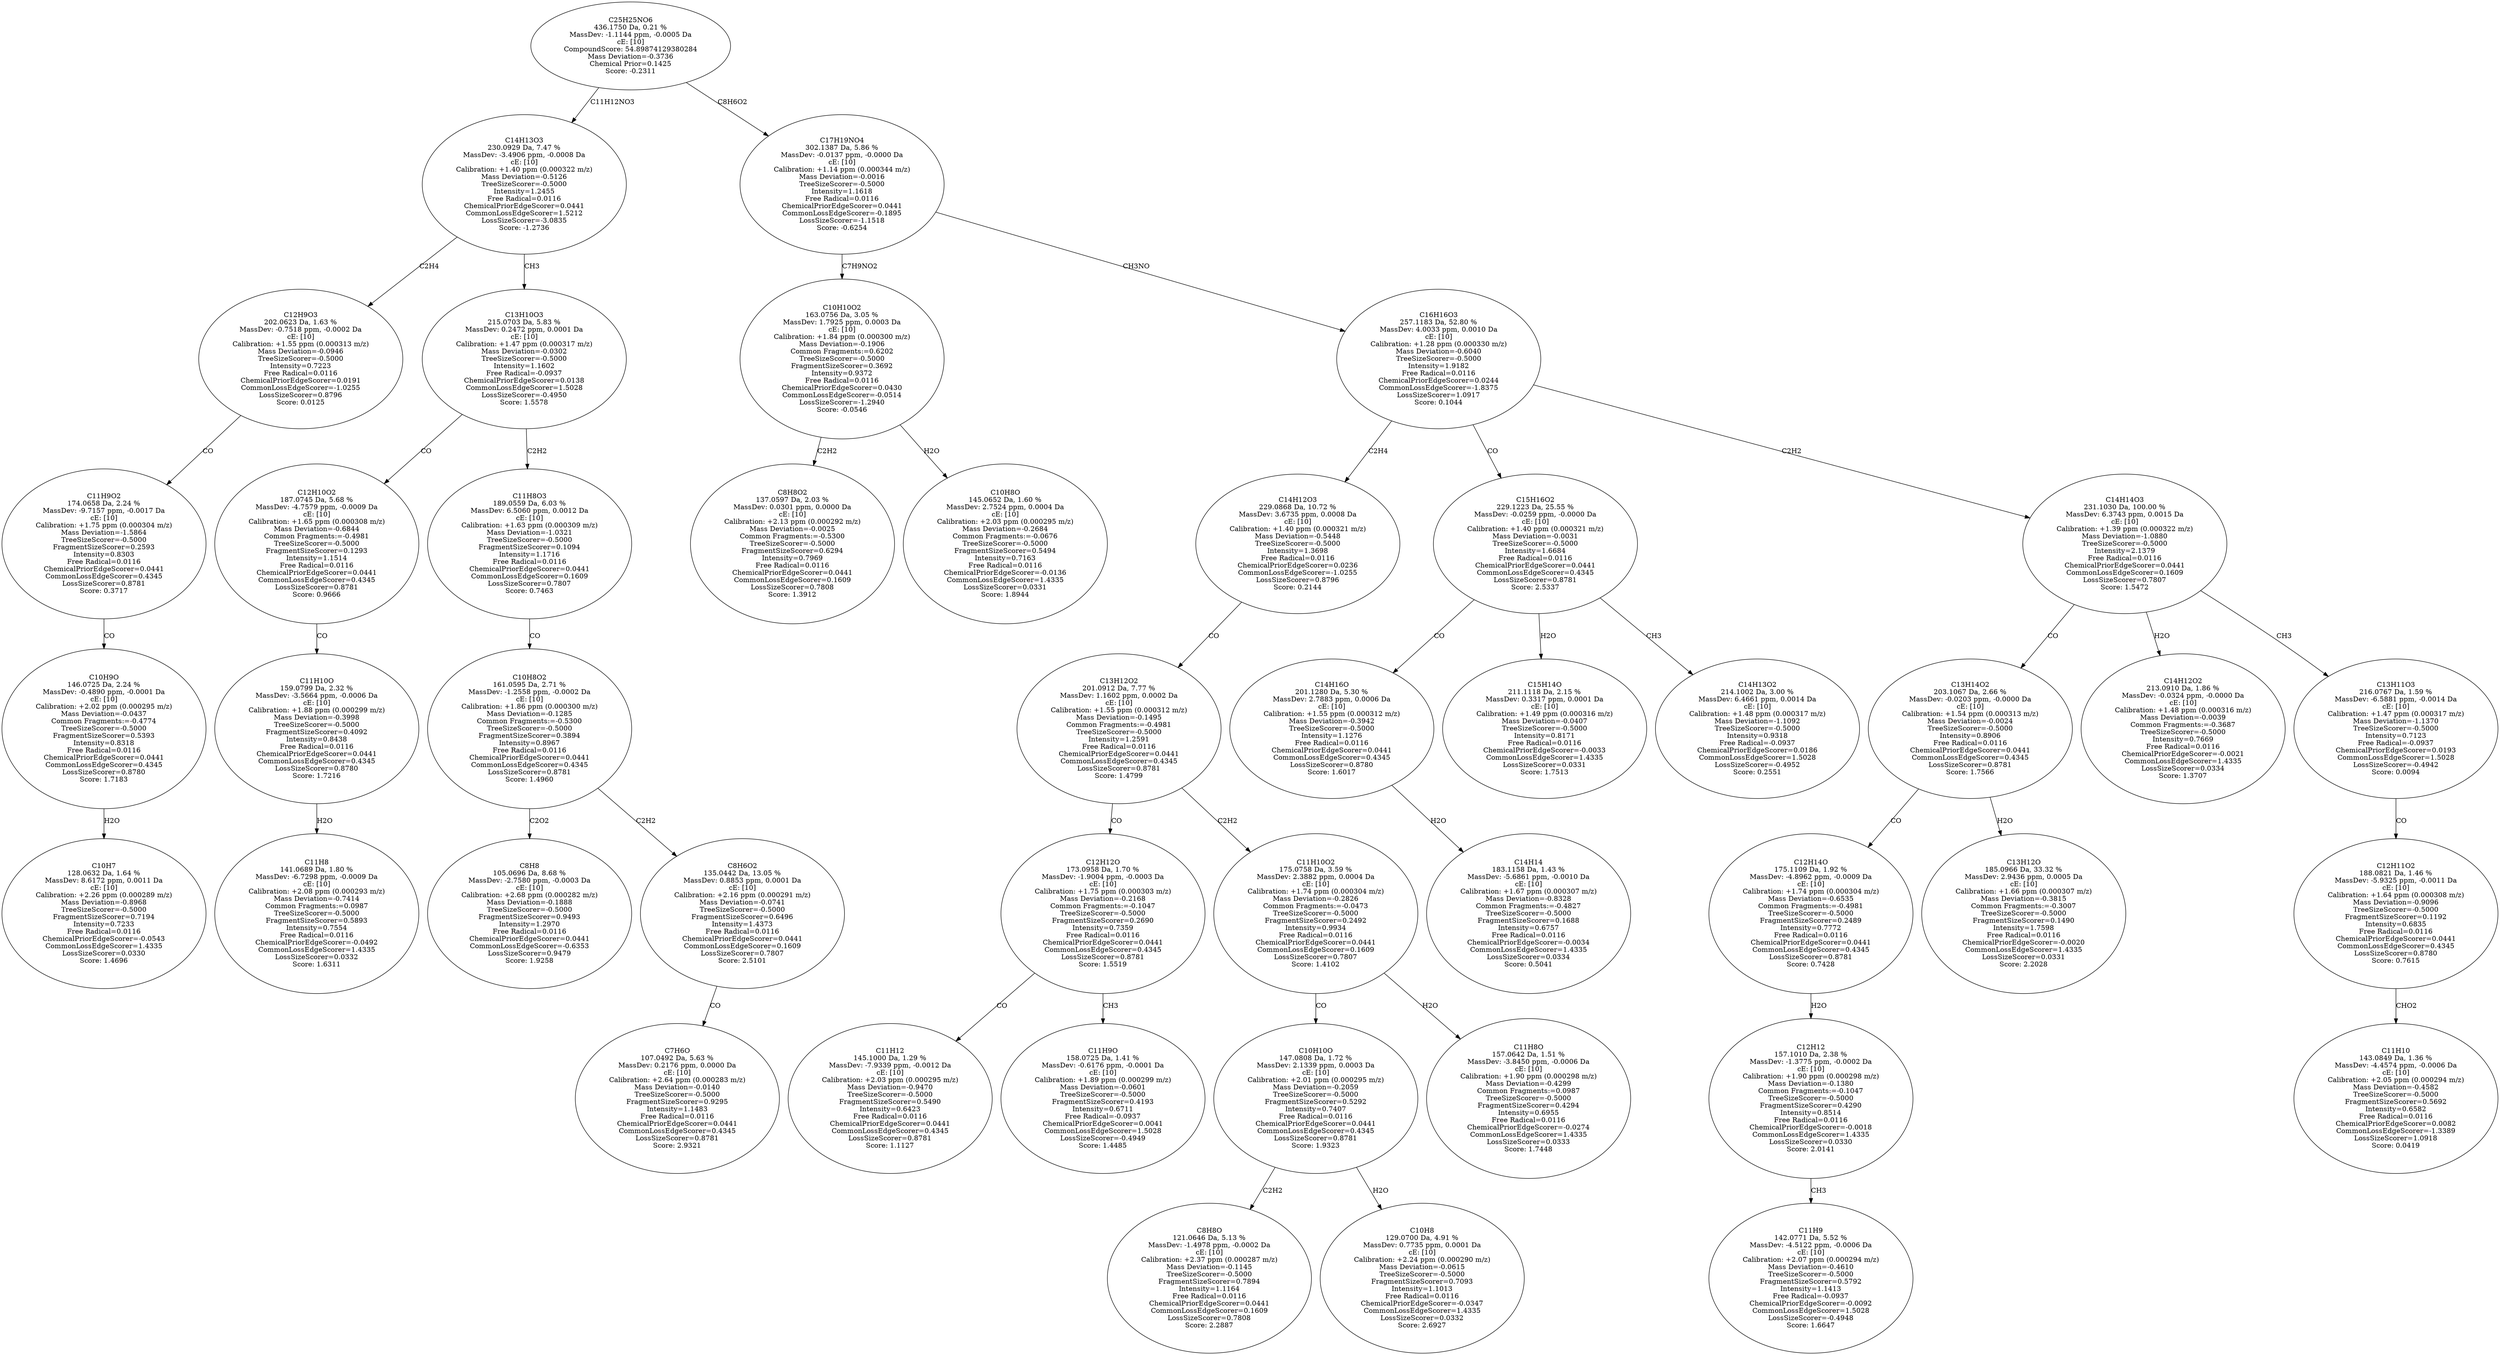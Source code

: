 strict digraph {
v1 [label="C10H7\n128.0632 Da, 1.64 %\nMassDev: 8.6172 ppm, 0.0011 Da\ncE: [10]\nCalibration: +2.26 ppm (0.000289 m/z)\nMass Deviation=-0.8968\nTreeSizeScorer=-0.5000\nFragmentSizeScorer=0.7194\nIntensity=0.7233\nFree Radical=0.0116\nChemicalPriorEdgeScorer=-0.0543\nCommonLossEdgeScorer=1.4335\nLossSizeScorer=0.0330\nScore: 1.4696"];
v2 [label="C10H9O\n146.0725 Da, 2.24 %\nMassDev: -0.4890 ppm, -0.0001 Da\ncE: [10]\nCalibration: +2.02 ppm (0.000295 m/z)\nMass Deviation=-0.0437\nCommon Fragments:=-0.4774\nTreeSizeScorer=-0.5000\nFragmentSizeScorer=0.5393\nIntensity=0.8318\nFree Radical=0.0116\nChemicalPriorEdgeScorer=0.0441\nCommonLossEdgeScorer=0.4345\nLossSizeScorer=0.8780\nScore: 1.7183"];
v3 [label="C11H9O2\n174.0658 Da, 2.24 %\nMassDev: -9.7157 ppm, -0.0017 Da\ncE: [10]\nCalibration: +1.75 ppm (0.000304 m/z)\nMass Deviation=-1.5864\nTreeSizeScorer=-0.5000\nFragmentSizeScorer=0.2593\nIntensity=0.8303\nFree Radical=0.0116\nChemicalPriorEdgeScorer=0.0441\nCommonLossEdgeScorer=0.4345\nLossSizeScorer=0.8781\nScore: 0.3717"];
v4 [label="C12H9O3\n202.0623 Da, 1.63 %\nMassDev: -0.7518 ppm, -0.0002 Da\ncE: [10]\nCalibration: +1.55 ppm (0.000313 m/z)\nMass Deviation=-0.0946\nTreeSizeScorer=-0.5000\nIntensity=0.7223\nFree Radical=0.0116\nChemicalPriorEdgeScorer=0.0191\nCommonLossEdgeScorer=-1.0255\nLossSizeScorer=0.8796\nScore: 0.0125"];
v5 [label="C11H8\n141.0689 Da, 1.80 %\nMassDev: -6.7298 ppm, -0.0009 Da\ncE: [10]\nCalibration: +2.08 ppm (0.000293 m/z)\nMass Deviation=-0.7414\nCommon Fragments:=0.0987\nTreeSizeScorer=-0.5000\nFragmentSizeScorer=0.5893\nIntensity=0.7554\nFree Radical=0.0116\nChemicalPriorEdgeScorer=-0.0492\nCommonLossEdgeScorer=1.4335\nLossSizeScorer=0.0332\nScore: 1.6311"];
v6 [label="C11H10O\n159.0799 Da, 2.32 %\nMassDev: -3.5664 ppm, -0.0006 Da\ncE: [10]\nCalibration: +1.88 ppm (0.000299 m/z)\nMass Deviation=-0.3998\nTreeSizeScorer=-0.5000\nFragmentSizeScorer=0.4092\nIntensity=0.8438\nFree Radical=0.0116\nChemicalPriorEdgeScorer=0.0441\nCommonLossEdgeScorer=0.4345\nLossSizeScorer=0.8780\nScore: 1.7216"];
v7 [label="C12H10O2\n187.0745 Da, 5.68 %\nMassDev: -4.7579 ppm, -0.0009 Da\ncE: [10]\nCalibration: +1.65 ppm (0.000308 m/z)\nMass Deviation=-0.6844\nCommon Fragments:=-0.4981\nTreeSizeScorer=-0.5000\nFragmentSizeScorer=0.1293\nIntensity=1.1514\nFree Radical=0.0116\nChemicalPriorEdgeScorer=0.0441\nCommonLossEdgeScorer=0.4345\nLossSizeScorer=0.8781\nScore: 0.9666"];
v8 [label="C8H8\n105.0696 Da, 8.68 %\nMassDev: -2.7580 ppm, -0.0003 Da\ncE: [10]\nCalibration: +2.68 ppm (0.000282 m/z)\nMass Deviation=-0.1888\nTreeSizeScorer=-0.5000\nFragmentSizeScorer=0.9493\nIntensity=1.2970\nFree Radical=0.0116\nChemicalPriorEdgeScorer=0.0441\nCommonLossEdgeScorer=-0.6353\nLossSizeScorer=0.9479\nScore: 1.9258"];
v9 [label="C7H6O\n107.0492 Da, 5.63 %\nMassDev: 0.2176 ppm, 0.0000 Da\ncE: [10]\nCalibration: +2.64 ppm (0.000283 m/z)\nMass Deviation=-0.0140\nTreeSizeScorer=-0.5000\nFragmentSizeScorer=0.9295\nIntensity=1.1483\nFree Radical=0.0116\nChemicalPriorEdgeScorer=0.0441\nCommonLossEdgeScorer=0.4345\nLossSizeScorer=0.8781\nScore: 2.9321"];
v10 [label="C8H6O2\n135.0442 Da, 13.05 %\nMassDev: 0.8853 ppm, 0.0001 Da\ncE: [10]\nCalibration: +2.16 ppm (0.000291 m/z)\nMass Deviation=-0.0741\nTreeSizeScorer=-0.5000\nFragmentSizeScorer=0.6496\nIntensity=1.4373\nFree Radical=0.0116\nChemicalPriorEdgeScorer=0.0441\nCommonLossEdgeScorer=0.1609\nLossSizeScorer=0.7807\nScore: 2.5101"];
v11 [label="C10H8O2\n161.0595 Da, 2.71 %\nMassDev: -1.2558 ppm, -0.0002 Da\ncE: [10]\nCalibration: +1.86 ppm (0.000300 m/z)\nMass Deviation=-0.1285\nCommon Fragments:=-0.5300\nTreeSizeScorer=-0.5000\nFragmentSizeScorer=0.3894\nIntensity=0.8967\nFree Radical=0.0116\nChemicalPriorEdgeScorer=0.0441\nCommonLossEdgeScorer=0.4345\nLossSizeScorer=0.8781\nScore: 1.4960"];
v12 [label="C11H8O3\n189.0559 Da, 6.03 %\nMassDev: 6.5060 ppm, 0.0012 Da\ncE: [10]\nCalibration: +1.63 ppm (0.000309 m/z)\nMass Deviation=-1.0321\nTreeSizeScorer=-0.5000\nFragmentSizeScorer=0.1094\nIntensity=1.1716\nFree Radical=0.0116\nChemicalPriorEdgeScorer=0.0441\nCommonLossEdgeScorer=0.1609\nLossSizeScorer=0.7807\nScore: 0.7463"];
v13 [label="C13H10O3\n215.0703 Da, 5.83 %\nMassDev: 0.2472 ppm, 0.0001 Da\ncE: [10]\nCalibration: +1.47 ppm (0.000317 m/z)\nMass Deviation=-0.0302\nTreeSizeScorer=-0.5000\nIntensity=1.1602\nFree Radical=-0.0937\nChemicalPriorEdgeScorer=0.0138\nCommonLossEdgeScorer=1.5028\nLossSizeScorer=-0.4950\nScore: 1.5578"];
v14 [label="C14H13O3\n230.0929 Da, 7.47 %\nMassDev: -3.4906 ppm, -0.0008 Da\ncE: [10]\nCalibration: +1.40 ppm (0.000322 m/z)\nMass Deviation=-0.5126\nTreeSizeScorer=-0.5000\nIntensity=1.2455\nFree Radical=0.0116\nChemicalPriorEdgeScorer=0.0441\nCommonLossEdgeScorer=1.5212\nLossSizeScorer=-3.0835\nScore: -1.2736"];
v15 [label="C8H8O2\n137.0597 Da, 2.03 %\nMassDev: 0.0301 ppm, 0.0000 Da\ncE: [10]\nCalibration: +2.13 ppm (0.000292 m/z)\nMass Deviation=-0.0025\nCommon Fragments:=-0.5300\nTreeSizeScorer=-0.5000\nFragmentSizeScorer=0.6294\nIntensity=0.7969\nFree Radical=0.0116\nChemicalPriorEdgeScorer=0.0441\nCommonLossEdgeScorer=0.1609\nLossSizeScorer=0.7808\nScore: 1.3912"];
v16 [label="C10H8O\n145.0652 Da, 1.60 %\nMassDev: 2.7524 ppm, 0.0004 Da\ncE: [10]\nCalibration: +2.03 ppm (0.000295 m/z)\nMass Deviation=-0.2684\nCommon Fragments:=-0.0676\nTreeSizeScorer=-0.5000\nFragmentSizeScorer=0.5494\nIntensity=0.7163\nFree Radical=0.0116\nChemicalPriorEdgeScorer=-0.0136\nCommonLossEdgeScorer=1.4335\nLossSizeScorer=0.0331\nScore: 1.8944"];
v17 [label="C10H10O2\n163.0756 Da, 3.05 %\nMassDev: 1.7925 ppm, 0.0003 Da\ncE: [10]\nCalibration: +1.84 ppm (0.000300 m/z)\nMass Deviation=-0.1906\nCommon Fragments:=0.6202\nTreeSizeScorer=-0.5000\nFragmentSizeScorer=0.3692\nIntensity=0.9372\nFree Radical=0.0116\nChemicalPriorEdgeScorer=0.0430\nCommonLossEdgeScorer=-0.0514\nLossSizeScorer=-1.2940\nScore: -0.0546"];
v18 [label="C11H12\n145.1000 Da, 1.29 %\nMassDev: -7.9339 ppm, -0.0012 Da\ncE: [10]\nCalibration: +2.03 ppm (0.000295 m/z)\nMass Deviation=-0.9470\nTreeSizeScorer=-0.5000\nFragmentSizeScorer=0.5490\nIntensity=0.6423\nFree Radical=0.0116\nChemicalPriorEdgeScorer=0.0441\nCommonLossEdgeScorer=0.4345\nLossSizeScorer=0.8781\nScore: 1.1127"];
v19 [label="C11H9O\n158.0725 Da, 1.41 %\nMassDev: -0.6176 ppm, -0.0001 Da\ncE: [10]\nCalibration: +1.89 ppm (0.000299 m/z)\nMass Deviation=-0.0601\nTreeSizeScorer=-0.5000\nFragmentSizeScorer=0.4193\nIntensity=0.6711\nFree Radical=-0.0937\nChemicalPriorEdgeScorer=0.0041\nCommonLossEdgeScorer=1.5028\nLossSizeScorer=-0.4949\nScore: 1.4485"];
v20 [label="C12H12O\n173.0958 Da, 1.70 %\nMassDev: -1.9004 ppm, -0.0003 Da\ncE: [10]\nCalibration: +1.75 ppm (0.000303 m/z)\nMass Deviation=-0.2168\nCommon Fragments:=-0.1047\nTreeSizeScorer=-0.5000\nFragmentSizeScorer=0.2690\nIntensity=0.7359\nFree Radical=0.0116\nChemicalPriorEdgeScorer=0.0441\nCommonLossEdgeScorer=0.4345\nLossSizeScorer=0.8781\nScore: 1.5519"];
v21 [label="C8H8O\n121.0646 Da, 5.13 %\nMassDev: -1.4978 ppm, -0.0002 Da\ncE: [10]\nCalibration: +2.37 ppm (0.000287 m/z)\nMass Deviation=-0.1145\nTreeSizeScorer=-0.5000\nFragmentSizeScorer=0.7894\nIntensity=1.1164\nFree Radical=0.0116\nChemicalPriorEdgeScorer=0.0441\nCommonLossEdgeScorer=0.1609\nLossSizeScorer=0.7808\nScore: 2.2887"];
v22 [label="C10H8\n129.0700 Da, 4.91 %\nMassDev: 0.7735 ppm, 0.0001 Da\ncE: [10]\nCalibration: +2.24 ppm (0.000290 m/z)\nMass Deviation=-0.0615\nTreeSizeScorer=-0.5000\nFragmentSizeScorer=0.7093\nIntensity=1.1013\nFree Radical=0.0116\nChemicalPriorEdgeScorer=-0.0347\nCommonLossEdgeScorer=1.4335\nLossSizeScorer=0.0332\nScore: 2.6927"];
v23 [label="C10H10O\n147.0808 Da, 1.72 %\nMassDev: 2.1339 ppm, 0.0003 Da\ncE: [10]\nCalibration: +2.01 ppm (0.000295 m/z)\nMass Deviation=-0.2059\nTreeSizeScorer=-0.5000\nFragmentSizeScorer=0.5292\nIntensity=0.7407\nFree Radical=0.0116\nChemicalPriorEdgeScorer=0.0441\nCommonLossEdgeScorer=0.4345\nLossSizeScorer=0.8781\nScore: 1.9323"];
v24 [label="C11H8O\n157.0642 Da, 1.51 %\nMassDev: -3.8450 ppm, -0.0006 Da\ncE: [10]\nCalibration: +1.90 ppm (0.000298 m/z)\nMass Deviation=-0.4299\nCommon Fragments:=0.0987\nTreeSizeScorer=-0.5000\nFragmentSizeScorer=0.4294\nIntensity=0.6955\nFree Radical=0.0116\nChemicalPriorEdgeScorer=-0.0274\nCommonLossEdgeScorer=1.4335\nLossSizeScorer=0.0333\nScore: 1.7448"];
v25 [label="C11H10O2\n175.0758 Da, 3.59 %\nMassDev: 2.3882 ppm, 0.0004 Da\ncE: [10]\nCalibration: +1.74 ppm (0.000304 m/z)\nMass Deviation=-0.2826\nCommon Fragments:=-0.0473\nTreeSizeScorer=-0.5000\nFragmentSizeScorer=0.2492\nIntensity=0.9934\nFree Radical=0.0116\nChemicalPriorEdgeScorer=0.0441\nCommonLossEdgeScorer=0.1609\nLossSizeScorer=0.7807\nScore: 1.4102"];
v26 [label="C13H12O2\n201.0912 Da, 7.77 %\nMassDev: 1.1602 ppm, 0.0002 Da\ncE: [10]\nCalibration: +1.55 ppm (0.000312 m/z)\nMass Deviation=-0.1495\nCommon Fragments:=-0.4981\nTreeSizeScorer=-0.5000\nIntensity=1.2591\nFree Radical=0.0116\nChemicalPriorEdgeScorer=0.0441\nCommonLossEdgeScorer=0.4345\nLossSizeScorer=0.8781\nScore: 1.4799"];
v27 [label="C14H12O3\n229.0868 Da, 10.72 %\nMassDev: 3.6735 ppm, 0.0008 Da\ncE: [10]\nCalibration: +1.40 ppm (0.000321 m/z)\nMass Deviation=-0.5448\nTreeSizeScorer=-0.5000\nIntensity=1.3698\nFree Radical=0.0116\nChemicalPriorEdgeScorer=0.0236\nCommonLossEdgeScorer=-1.0255\nLossSizeScorer=0.8796\nScore: 0.2144"];
v28 [label="C14H14\n183.1158 Da, 1.43 %\nMassDev: -5.6861 ppm, -0.0010 Da\ncE: [10]\nCalibration: +1.67 ppm (0.000307 m/z)\nMass Deviation=-0.8328\nCommon Fragments:=-0.4827\nTreeSizeScorer=-0.5000\nFragmentSizeScorer=0.1688\nIntensity=0.6757\nFree Radical=0.0116\nChemicalPriorEdgeScorer=-0.0034\nCommonLossEdgeScorer=1.4335\nLossSizeScorer=0.0334\nScore: 0.5041"];
v29 [label="C14H16O\n201.1280 Da, 5.30 %\nMassDev: 2.7883 ppm, 0.0006 Da\ncE: [10]\nCalibration: +1.55 ppm (0.000312 m/z)\nMass Deviation=-0.3942\nTreeSizeScorer=-0.5000\nIntensity=1.1276\nFree Radical=0.0116\nChemicalPriorEdgeScorer=0.0441\nCommonLossEdgeScorer=0.4345\nLossSizeScorer=0.8780\nScore: 1.6017"];
v30 [label="C15H14O\n211.1118 Da, 2.15 %\nMassDev: 0.3317 ppm, 0.0001 Da\ncE: [10]\nCalibration: +1.49 ppm (0.000316 m/z)\nMass Deviation=-0.0407\nTreeSizeScorer=-0.5000\nIntensity=0.8171\nFree Radical=0.0116\nChemicalPriorEdgeScorer=-0.0033\nCommonLossEdgeScorer=1.4335\nLossSizeScorer=0.0331\nScore: 1.7513"];
v31 [label="C14H13O2\n214.1002 Da, 3.00 %\nMassDev: 6.4661 ppm, 0.0014 Da\ncE: [10]\nCalibration: +1.48 ppm (0.000317 m/z)\nMass Deviation=-1.1092\nTreeSizeScorer=-0.5000\nIntensity=0.9318\nFree Radical=-0.0937\nChemicalPriorEdgeScorer=0.0186\nCommonLossEdgeScorer=1.5028\nLossSizeScorer=-0.4952\nScore: 0.2551"];
v32 [label="C15H16O2\n229.1223 Da, 25.55 %\nMassDev: -0.0259 ppm, -0.0000 Da\ncE: [10]\nCalibration: +1.40 ppm (0.000321 m/z)\nMass Deviation=-0.0031\nTreeSizeScorer=-0.5000\nIntensity=1.6684\nFree Radical=0.0116\nChemicalPriorEdgeScorer=0.0441\nCommonLossEdgeScorer=0.4345\nLossSizeScorer=0.8781\nScore: 2.5337"];
v33 [label="C11H9\n142.0771 Da, 5.52 %\nMassDev: -4.5122 ppm, -0.0006 Da\ncE: [10]\nCalibration: +2.07 ppm (0.000294 m/z)\nMass Deviation=-0.4610\nTreeSizeScorer=-0.5000\nFragmentSizeScorer=0.5792\nIntensity=1.1413\nFree Radical=-0.0937\nChemicalPriorEdgeScorer=-0.0092\nCommonLossEdgeScorer=1.5028\nLossSizeScorer=-0.4948\nScore: 1.6647"];
v34 [label="C12H12\n157.1010 Da, 2.38 %\nMassDev: -1.3775 ppm, -0.0002 Da\ncE: [10]\nCalibration: +1.90 ppm (0.000298 m/z)\nMass Deviation=-0.1380\nCommon Fragments:=-0.1047\nTreeSizeScorer=-0.5000\nFragmentSizeScorer=0.4290\nIntensity=0.8514\nFree Radical=0.0116\nChemicalPriorEdgeScorer=-0.0018\nCommonLossEdgeScorer=1.4335\nLossSizeScorer=0.0330\nScore: 2.0141"];
v35 [label="C12H14O\n175.1109 Da, 1.92 %\nMassDev: -4.8962 ppm, -0.0009 Da\ncE: [10]\nCalibration: +1.74 ppm (0.000304 m/z)\nMass Deviation=-0.6535\nCommon Fragments:=-0.4981\nTreeSizeScorer=-0.5000\nFragmentSizeScorer=0.2489\nIntensity=0.7772\nFree Radical=0.0116\nChemicalPriorEdgeScorer=0.0441\nCommonLossEdgeScorer=0.4345\nLossSizeScorer=0.8781\nScore: 0.7428"];
v36 [label="C13H12O\n185.0966 Da, 33.32 %\nMassDev: 2.9436 ppm, 0.0005 Da\ncE: [10]\nCalibration: +1.66 ppm (0.000307 m/z)\nMass Deviation=-0.3815\nCommon Fragments:=-0.3007\nTreeSizeScorer=-0.5000\nFragmentSizeScorer=0.1490\nIntensity=1.7598\nFree Radical=0.0116\nChemicalPriorEdgeScorer=-0.0020\nCommonLossEdgeScorer=1.4335\nLossSizeScorer=0.0331\nScore: 2.2028"];
v37 [label="C13H14O2\n203.1067 Da, 2.66 %\nMassDev: -0.0203 ppm, -0.0000 Da\ncE: [10]\nCalibration: +1.54 ppm (0.000313 m/z)\nMass Deviation=-0.0024\nTreeSizeScorer=-0.5000\nIntensity=0.8906\nFree Radical=0.0116\nChemicalPriorEdgeScorer=0.0441\nCommonLossEdgeScorer=0.4345\nLossSizeScorer=0.8781\nScore: 1.7566"];
v38 [label="C14H12O2\n213.0910 Da, 1.86 %\nMassDev: -0.0324 ppm, -0.0000 Da\ncE: [10]\nCalibration: +1.48 ppm (0.000316 m/z)\nMass Deviation=-0.0039\nCommon Fragments:=-0.3687\nTreeSizeScorer=-0.5000\nIntensity=0.7669\nFree Radical=0.0116\nChemicalPriorEdgeScorer=-0.0021\nCommonLossEdgeScorer=1.4335\nLossSizeScorer=0.0334\nScore: 1.3707"];
v39 [label="C11H10\n143.0849 Da, 1.36 %\nMassDev: -4.4574 ppm, -0.0006 Da\ncE: [10]\nCalibration: +2.05 ppm (0.000294 m/z)\nMass Deviation=-0.4582\nTreeSizeScorer=-0.5000\nFragmentSizeScorer=0.5692\nIntensity=0.6582\nFree Radical=0.0116\nChemicalPriorEdgeScorer=0.0082\nCommonLossEdgeScorer=-1.3389\nLossSizeScorer=1.0918\nScore: 0.0419"];
v40 [label="C12H11O2\n188.0821 Da, 1.46 %\nMassDev: -5.9325 ppm, -0.0011 Da\ncE: [10]\nCalibration: +1.64 ppm (0.000308 m/z)\nMass Deviation=-0.9096\nTreeSizeScorer=-0.5000\nFragmentSizeScorer=0.1192\nIntensity=0.6835\nFree Radical=0.0116\nChemicalPriorEdgeScorer=0.0441\nCommonLossEdgeScorer=0.4345\nLossSizeScorer=0.8780\nScore: 0.7615"];
v41 [label="C13H11O3\n216.0767 Da, 1.59 %\nMassDev: -6.5881 ppm, -0.0014 Da\ncE: [10]\nCalibration: +1.47 ppm (0.000317 m/z)\nMass Deviation=-1.1370\nTreeSizeScorer=-0.5000\nIntensity=0.7123\nFree Radical=-0.0937\nChemicalPriorEdgeScorer=0.0193\nCommonLossEdgeScorer=1.5028\nLossSizeScorer=-0.4942\nScore: 0.0094"];
v42 [label="C14H14O3\n231.1030 Da, 100.00 %\nMassDev: 6.3743 ppm, 0.0015 Da\ncE: [10]\nCalibration: +1.39 ppm (0.000322 m/z)\nMass Deviation=-1.0880\nTreeSizeScorer=-0.5000\nIntensity=2.1379\nFree Radical=0.0116\nChemicalPriorEdgeScorer=0.0441\nCommonLossEdgeScorer=0.1609\nLossSizeScorer=0.7807\nScore: 1.5472"];
v43 [label="C16H16O3\n257.1183 Da, 52.80 %\nMassDev: 4.0033 ppm, 0.0010 Da\ncE: [10]\nCalibration: +1.28 ppm (0.000330 m/z)\nMass Deviation=-0.6040\nTreeSizeScorer=-0.5000\nIntensity=1.9182\nFree Radical=0.0116\nChemicalPriorEdgeScorer=0.0244\nCommonLossEdgeScorer=-1.8375\nLossSizeScorer=1.0917\nScore: 0.1044"];
v44 [label="C17H19NO4\n302.1387 Da, 5.86 %\nMassDev: -0.0137 ppm, -0.0000 Da\ncE: [10]\nCalibration: +1.14 ppm (0.000344 m/z)\nMass Deviation=-0.0016\nTreeSizeScorer=-0.5000\nIntensity=1.1618\nFree Radical=0.0116\nChemicalPriorEdgeScorer=0.0441\nCommonLossEdgeScorer=-0.1895\nLossSizeScorer=-1.1518\nScore: -0.6254"];
v45 [label="C25H25NO6\n436.1750 Da, 0.21 %\nMassDev: -1.1144 ppm, -0.0005 Da\ncE: [10]\nCompoundScore: 54.89874129380284\nMass Deviation=-0.3736\nChemical Prior=0.1425\nScore: -0.2311"];
v2 -> v1 [label="H2O"];
v3 -> v2 [label="CO"];
v4 -> v3 [label="CO"];
v14 -> v4 [label="C2H4"];
v6 -> v5 [label="H2O"];
v7 -> v6 [label="CO"];
v13 -> v7 [label="CO"];
v11 -> v8 [label="C2O2"];
v10 -> v9 [label="CO"];
v11 -> v10 [label="C2H2"];
v12 -> v11 [label="CO"];
v13 -> v12 [label="C2H2"];
v14 -> v13 [label="CH3"];
v45 -> v14 [label="C11H12NO3"];
v17 -> v15 [label="C2H2"];
v17 -> v16 [label="H2O"];
v44 -> v17 [label="C7H9NO2"];
v20 -> v18 [label="CO"];
v20 -> v19 [label="CH3"];
v26 -> v20 [label="CO"];
v23 -> v21 [label="C2H2"];
v23 -> v22 [label="H2O"];
v25 -> v23 [label="CO"];
v25 -> v24 [label="H2O"];
v26 -> v25 [label="C2H2"];
v27 -> v26 [label="CO"];
v43 -> v27 [label="C2H4"];
v29 -> v28 [label="H2O"];
v32 -> v29 [label="CO"];
v32 -> v30 [label="H2O"];
v32 -> v31 [label="CH3"];
v43 -> v32 [label="CO"];
v34 -> v33 [label="CH3"];
v35 -> v34 [label="H2O"];
v37 -> v35 [label="CO"];
v37 -> v36 [label="H2O"];
v42 -> v37 [label="CO"];
v42 -> v38 [label="H2O"];
v40 -> v39 [label="CHO2"];
v41 -> v40 [label="CO"];
v42 -> v41 [label="CH3"];
v43 -> v42 [label="C2H2"];
v44 -> v43 [label="CH3NO"];
v45 -> v44 [label="C8H6O2"];
}